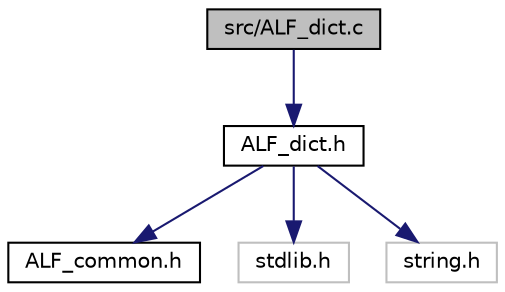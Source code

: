digraph "src/ALF_dict.c"
{
  edge [fontname="Helvetica",fontsize="10",labelfontname="Helvetica",labelfontsize="10"];
  node [fontname="Helvetica",fontsize="10",shape=record];
  Node1 [label="src/ALF_dict.c",height=0.2,width=0.4,color="black", fillcolor="grey75", style="filled", fontcolor="black"];
  Node1 -> Node2 [color="midnightblue",fontsize="10",style="solid"];
  Node2 [label="ALF_dict.h",height=0.2,width=0.4,color="black", fillcolor="white", style="filled",URL="$ALF__dict_8h.html"];
  Node2 -> Node3 [color="midnightblue",fontsize="10",style="solid"];
  Node3 [label="ALF_common.h",height=0.2,width=0.4,color="black", fillcolor="white", style="filled",URL="$ALF__common_8h.html"];
  Node2 -> Node4 [color="midnightblue",fontsize="10",style="solid"];
  Node4 [label="stdlib.h",height=0.2,width=0.4,color="grey75", fillcolor="white", style="filled"];
  Node2 -> Node5 [color="midnightblue",fontsize="10",style="solid"];
  Node5 [label="string.h",height=0.2,width=0.4,color="grey75", fillcolor="white", style="filled"];
}
